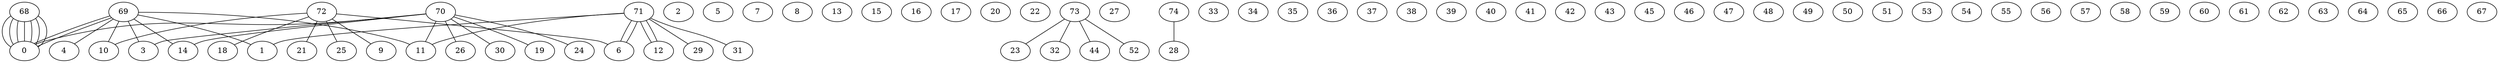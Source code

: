 graph G {
0;
1;
2;
3;
4;
5;
6;
7;
8;
9;
10;
11;
12;
13;
14;
15;
16;
17;
18;
19;
20;
21;
22;
23;
24;
25;
26;
27;
28;
29;
30;
31;
32;
33;
34;
35;
36;
37;
38;
39;
40;
41;
42;
43;
44;
45;
46;
47;
48;
49;
50;
51;
52;
53;
54;
55;
56;
57;
58;
59;
60;
61;
62;
63;
64;
65;
66;
67;
68;
69;
70;
71;
72;
73;
74;
74--28 ;
73--44 ;
73--23 ;
73--32 ;
73--52 ;
72--18 ;
72--9 ;
72--10 ;
72--25 ;
72--21 ;
72--6 ;
71--6 ;
71--11 ;
71--6 ;
71--29 ;
71--31 ;
71--12 ;
71--12 ;
71--1 ;
70--0 ;
70--19 ;
70--11 ;
70--24 ;
70--30 ;
70--3 ;
70--14 ;
70--26 ;
69--11 ;
69--10 ;
69--14 ;
69--3 ;
69--4 ;
69--0 ;
69--1 ;
69--0 ;
68--0 ;
68--0 ;
68--0 ;
68--0 ;
68--0 ;
68--0 ;
68--0 ;
}
